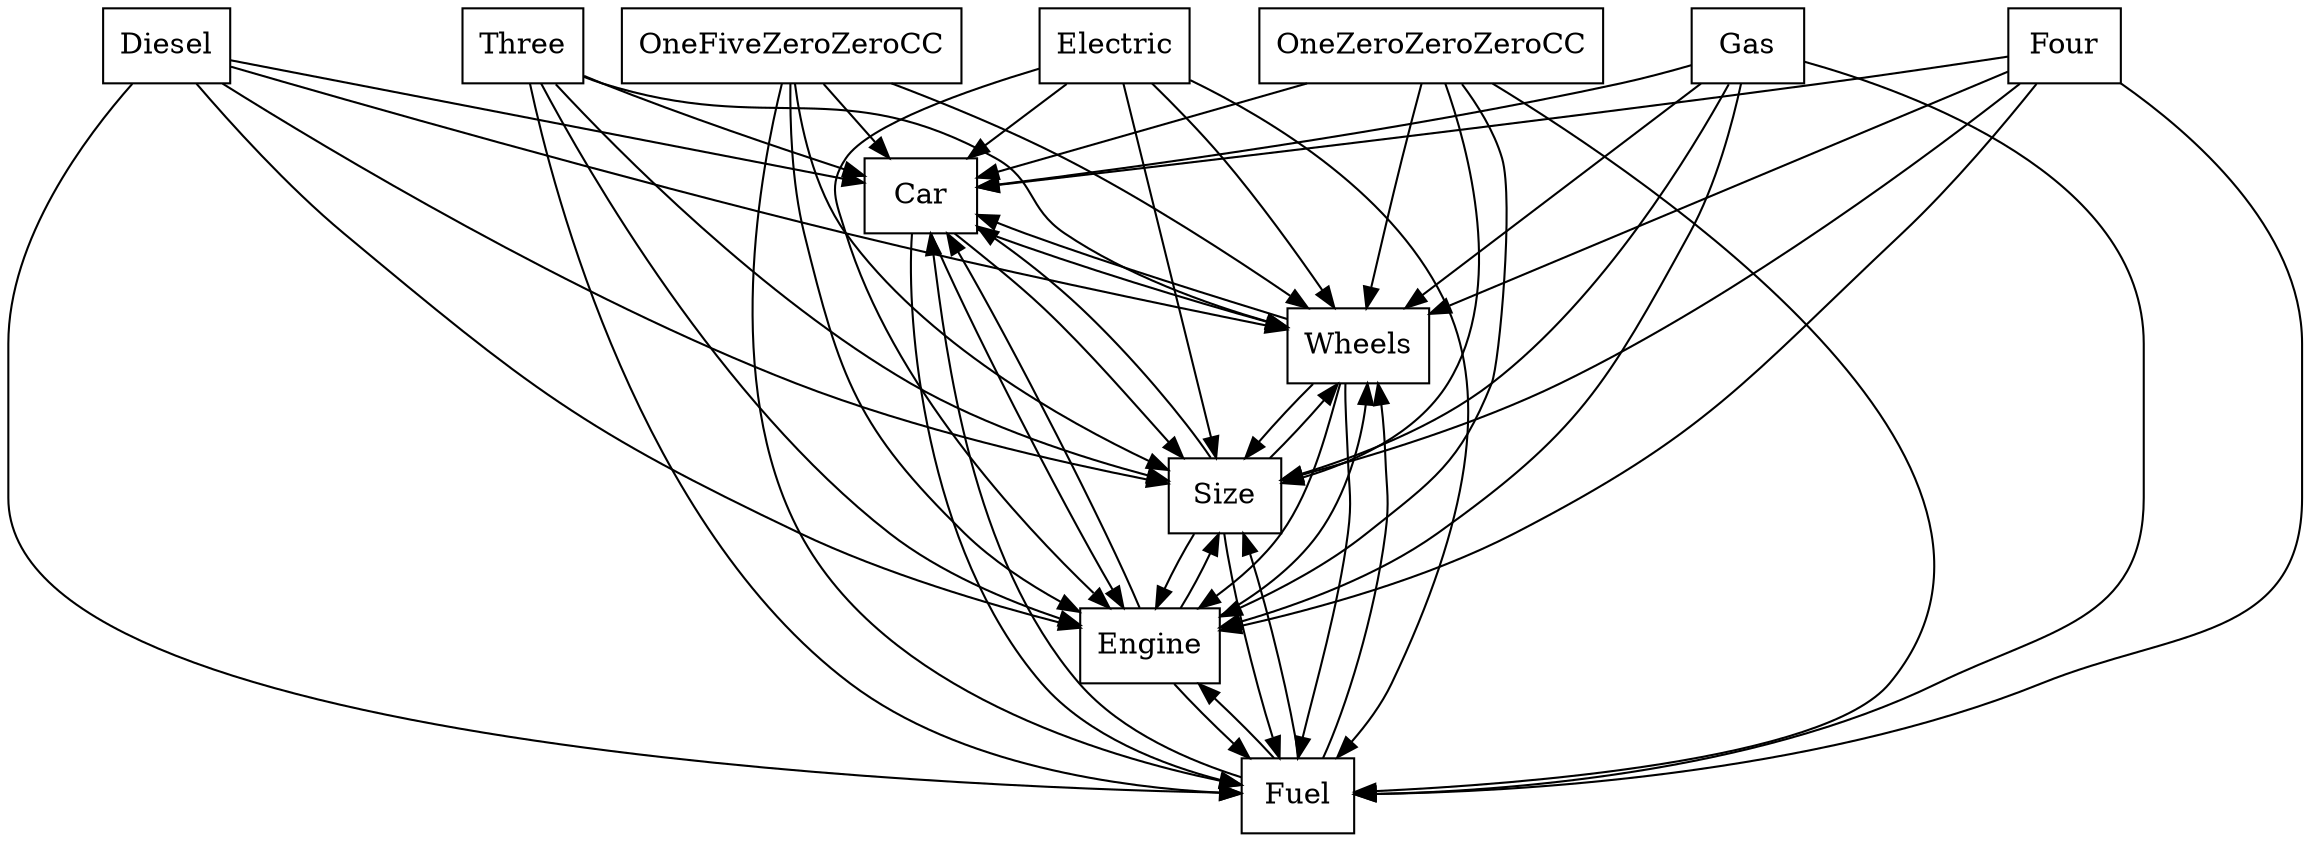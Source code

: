 digraph{
graph [rankdir=TB];
node [shape=box];
edge [arrowhead=normal];
0[label="Car",]
1[label="OneZeroZeroZeroCC",]
2[label="Wheels",]
3[label="OneFiveZeroZeroCC",]
4[label="Diesel",]
5[label="Three",]
6[label="Electric",]
7[label="Fuel",]
8[label="Engine",]
9[label="Gas",]
10[label="Four",]
11[label="Size",]
0->2[label="",]
0->7[label="",]
0->8[label="",]
0->11[label="",]
1->0[label="",]
1->2[label="",]
1->7[label="",]
1->8[label="",]
1->11[label="",]
2->0[label="",]
2->7[label="",]
2->8[label="",]
2->11[label="",]
3->0[label="",]
3->2[label="",]
3->7[label="",]
3->8[label="",]
3->11[label="",]
4->0[label="",]
4->2[label="",]
4->7[label="",]
4->8[label="",]
4->11[label="",]
5->0[label="",]
5->2[label="",]
5->7[label="",]
5->8[label="",]
5->11[label="",]
6->0[label="",]
6->2[label="",]
6->7[label="",]
6->8[label="",]
6->11[label="",]
7->0[label="",]
7->2[label="",]
7->8[label="",]
7->11[label="",]
8->0[label="",]
8->2[label="",]
8->7[label="",]
8->11[label="",]
9->0[label="",]
9->2[label="",]
9->7[label="",]
9->8[label="",]
9->11[label="",]
10->0[label="",]
10->2[label="",]
10->7[label="",]
10->8[label="",]
10->11[label="",]
11->0[label="",]
11->2[label="",]
11->7[label="",]
11->8[label="",]
}
